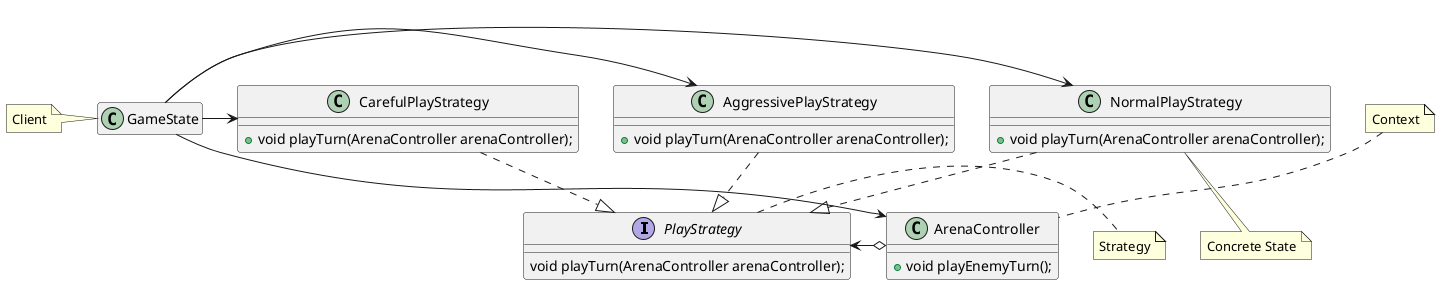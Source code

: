 @startuml strategy

interface PlayStrategy {
    void playTurn(ArenaController arenaController);
}
note right 
Strategy
end note

class ArenaController{
    + void playEnemyTurn();
}
note top
Context
end note

class NormalPlayStrategy{
    + void playTurn(ArenaController arenaController);
}
note bottom
Concrete State
end note

class AggressivePlayStrategy{
    + void playTurn(ArenaController arenaController);
}
class CarefulPlayStrategy{
    + void playTurn(ArenaController arenaController);
}
class GameState {}
hide GameState members

note left
Client
end note

PlayStrategy <-right-o ArenaController

GameState -> ArenaController
GameState -> NormalPlayStrategy
GameState -> CarefulPlayStrategy
GameState -> AggressivePlayStrategy

skinparam groupInheritance 3

NormalPlayStrategy ..|> PlayStrategy
AggressivePlayStrategy..|> PlayStrategy
CarefulPlayStrategy ..|> PlayStrategy
@enduml